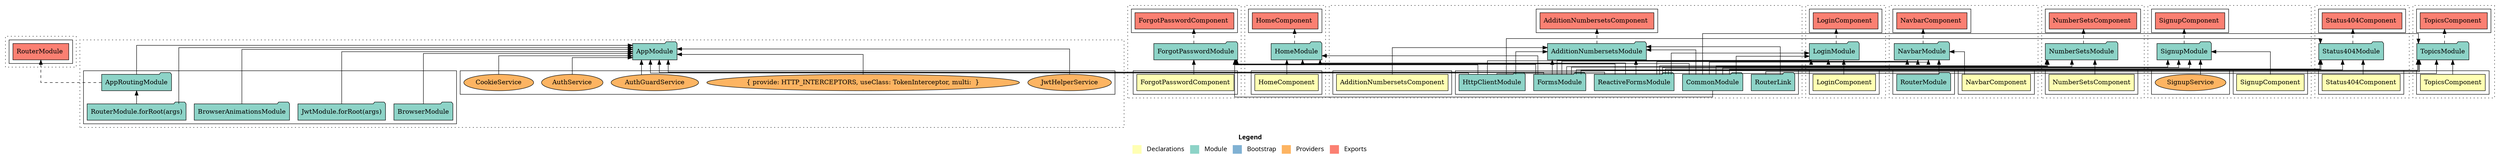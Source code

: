 digraph dependencies { node [shape="rect", style="filled", colorscheme=set312]; ranksep=0.4; compound=false; remincross=true; splines=true; splines=ortho; rankdir=LR; rankdir=TB; rankdir=BT; label=<<table BORDER="0"> <tr> <td colspan="5" align="center"><b>Legend</b></td> </tr> <tr> <td> <table BORDER="0"> <tr> <td bgcolor="#ffffb3" width="20"></td> <td>  Declarations</td> </tr> </table> </td> <td> <table BORDER="0"> <tr> <td bgcolor="#8dd3c7" width="20"></td> <td>  Module</td> </tr> </table> </td> <td> <table BORDER="0"> <tr> <td bgcolor="#80b1d3" width="20"></td> <td>  Bootstrap</td> </tr> </table> </td> <td> <table BORDER="0"> <tr> <td bgcolor="#fdb462" width="20"></td> <td>  Providers</td> </tr> </table> </td> <td> <table BORDER="0"> <tr> <td bgcolor="#fb8072" width="20"></td> <td>  Exports</td> </tr> </table> </td> </tr></table>>; ratio=compress; fontname="Times-12";  subgraph "cluster_AdditionNumbersetsModule" { label=""; style="dotted"; node [shape="folder", fillcolor=1];  subgraph cluster_AdditionNumbersetsModule_declarations { style="solid"; node [style="filled", shape="rect"];  node [fillcolor=2]; "AdditionNumbersetsComponent";  }  "AdditionNumbersetsComponent" -> "AdditionNumbersetsModule" [style="solid", lhead="cluster_AdditionNumbersetsModule" ltail="cluster_AdditionNumbersetsModule_declarations"]; subgraph "cluster_AdditionNumbersetsModule_AdditionNumbersetsComponent_providers" { style="solid";  }    subgraph cluster_AdditionNumbersetsModule_imports { style="solid"; node [style="filled", fillcolor=1, shape="rect"];   "ReactiveFormsModule" [label="ReactiveFormsModule", shape="folder"];    "CommonModule" [label="CommonModule", shape="folder"];    "FormsModule" [label="FormsModule", shape="folder"];    "HttpClientModule" [label="HttpClientModule", shape="folder"];    "RouterLink" [label="RouterLink", shape="folder"];   }   "ReactiveFormsModule" -> "AdditionNumbersetsModule" [lhead="cluster_AdditionNumbersetsModule", ltail="cluster_AdditionNumbersetsModule_imports"];    "CommonModule" -> "AdditionNumbersetsModule" [lhead="cluster_AdditionNumbersetsModule", ltail="cluster_AdditionNumbersetsModule_imports"];    "FormsModule" -> "AdditionNumbersetsModule" [lhead="cluster_AdditionNumbersetsModule", ltail="cluster_AdditionNumbersetsModule_imports"];    "HttpClientModule" -> "AdditionNumbersetsModule" [lhead="cluster_AdditionNumbersetsModule", ltail="cluster_AdditionNumbersetsModule_imports"];    "RouterLink" -> "AdditionNumbersetsModule" [lhead="cluster_AdditionNumbersetsModule", ltail="cluster_AdditionNumbersetsModule_imports"];     subgraph cluster_AdditionNumbersetsModule_exports { style="solid"; node [style="filled", fillcolor=4, shape="rect"];  "AdditionNumbersetsComponent " [label="AdditionNumbersetsComponent ", shape="rect"]  }  "AdditionNumbersetsModule" -> "AdditionNumbersetsComponent " [style="dashed", ltail="cluster_AdditionNumbersetsModule" lhead="cluster_AdditionNumbersetsModule_exports"];    subgraph cluster_AdditionNumbersetsModule_bootstrap { style="solid"; node [style="filled", fillcolor=5, shape="rect"];  }    subgraph cluster_AdditionNumbersetsModule_providers { style="solid"; node [style="filled", fillcolor=6, shape="rect"];  }   }  subgraph "cluster_AppModule" { label=""; style="dotted"; node [shape="folder", fillcolor=1];  subgraph cluster_AppModule_declarations { style="solid"; node [style="filled", shape="rect"];  }    subgraph cluster_AppModule_imports { style="solid"; node [style="filled", fillcolor=1, shape="rect"];   "ReactiveFormsModule" [label="ReactiveFormsModule", shape="folder"];    "BrowserModule" [label="BrowserModule", shape="folder"];    "FormsModule" [label="FormsModule", shape="folder"];    "AppRoutingModule" [label="AppRoutingModule", shape="folder"];    "HttpClientModule" [label="HttpClientModule", shape="folder"];    "BrowserAnimationsModule" [label="BrowserAnimationsModule", shape="folder"];    "RouterModule.forRoot(args)" [label="RouterModule.forRoot(args)", shape="folder"];    "JwtModule.forRoot(args)" [label="JwtModule.forRoot(args)", shape="folder"];   }   "ReactiveFormsModule" -> "AppModule" [lhead="cluster_AppModule", ltail="cluster_AppModule_imports"];    "BrowserModule" -> "AppModule" [lhead="cluster_AppModule", ltail="cluster_AppModule_imports"];    "FormsModule" -> "AppModule" [lhead="cluster_AppModule", ltail="cluster_AppModule_imports"];    "AppRoutingModule" -> "AppModule" [lhead="cluster_AppModule", ltail="cluster_AppModule_imports"];    "HttpClientModule" -> "AppModule" [lhead="cluster_AppModule", ltail="cluster_AppModule_imports"];    "BrowserAnimationsModule" -> "AppModule" [lhead="cluster_AppModule", ltail="cluster_AppModule_imports"];    "RouterModule.forRoot(args)" -> "AppModule" [lhead="cluster_AppModule", ltail="cluster_AppModule_imports"];    "JwtModule.forRoot(args)" -> "AppModule" [lhead="cluster_AppModule", ltail="cluster_AppModule_imports"];     subgraph cluster_AppModule_exports { style="solid"; node [style="filled", fillcolor=4, shape="rect"];  }    subgraph cluster_AppModule_bootstrap { style="solid"; node [style="filled", fillcolor=5, shape="rect"];  }    subgraph cluster_AppModule_providers { style="solid"; node [style="filled", fillcolor=6, shape="rect"];   "AuthGuardService" [label="AuthGuardService", shape="oval"];    "AuthService" [label="AuthService", shape="oval"];    "CookieService" [label="CookieService", shape="oval"];    "JwtHelperService" [label="JwtHelperService", shape="oval"];    "{ provide: HTTP_INTERCEPTORS, useClass: TokenInterceptor, multi:  }" [label="{ provide: HTTP_INTERCEPTORS, useClass: TokenInterceptor, multi:  }", shape="oval"];   }   "AuthGuardService" -> "AppModule" [lhead="cluster_AppModule", ltail="cluster_AppModule_providers"];    "AuthService" -> "AppModule" [lhead="cluster_AppModule", ltail="cluster_AppModule_providers"];    "CookieService" -> "AppModule" [lhead="cluster_AppModule", ltail="cluster_AppModule_providers"];    "JwtHelperService" -> "AppModule" [lhead="cluster_AppModule", ltail="cluster_AppModule_providers"];    "{ provide: HTTP_INTERCEPTORS, useClass: TokenInterceptor, multi:  }" -> "AppModule" [lhead="cluster_AppModule", ltail="cluster_AppModule_providers"];    }  subgraph "cluster_AppRoutingModule" { label=""; style="dotted"; node [shape="folder", fillcolor=1];  subgraph cluster_AppRoutingModule_declarations { style="solid"; node [style="filled", shape="rect"];  }    subgraph cluster_AppRoutingModule_imports { style="solid"; node [style="filled", fillcolor=1, shape="rect"];   "RouterModule.forRoot(args)" [label="RouterModule.forRoot(args)", shape="folder"];   }   "RouterModule.forRoot(args)" -> "AppRoutingModule" [lhead="cluster_AppRoutingModule", ltail="cluster_AppRoutingModule_imports"];     subgraph cluster_AppRoutingModule_exports { style="solid"; node [style="filled", fillcolor=4, shape="rect"];  "RouterModule " [label="RouterModule ", shape="rect"]  }  "AppRoutingModule" -> "RouterModule " [style="dashed", ltail="cluster_AppRoutingModule" lhead="cluster_AppRoutingModule_exports"];    subgraph cluster_AppRoutingModule_bootstrap { style="solid"; node [style="filled", fillcolor=5, shape="rect"];  }    subgraph cluster_AppRoutingModule_providers { style="solid"; node [style="filled", fillcolor=6, shape="rect"];  }   }  subgraph "cluster_ForgotPasswordModule" { label=""; style="dotted"; node [shape="folder", fillcolor=1];  subgraph cluster_ForgotPasswordModule_declarations { style="solid"; node [style="filled", shape="rect"];  node [fillcolor=2]; "ForgotPasswordComponent";  }  "ForgotPasswordComponent" -> "ForgotPasswordModule" [style="solid", lhead="cluster_ForgotPasswordModule" ltail="cluster_ForgotPasswordModule_declarations"]; subgraph "cluster_ForgotPasswordModule_ForgotPasswordComponent_providers" { style="solid";  }    subgraph cluster_ForgotPasswordModule_imports { style="solid"; node [style="filled", fillcolor=1, shape="rect"];   "CommonModule" [label="CommonModule", shape="folder"];    "ReactiveFormsModule" [label="ReactiveFormsModule", shape="folder"];    "FormsModule" [label="FormsModule", shape="folder"];    "HttpClientModule" [label="HttpClientModule", shape="folder"];   }   "CommonModule" -> "ForgotPasswordModule" [lhead="cluster_ForgotPasswordModule", ltail="cluster_ForgotPasswordModule_imports"];    "ReactiveFormsModule" -> "ForgotPasswordModule" [lhead="cluster_ForgotPasswordModule", ltail="cluster_ForgotPasswordModule_imports"];    "FormsModule" -> "ForgotPasswordModule" [lhead="cluster_ForgotPasswordModule", ltail="cluster_ForgotPasswordModule_imports"];    "HttpClientModule" -> "ForgotPasswordModule" [lhead="cluster_ForgotPasswordModule", ltail="cluster_ForgotPasswordModule_imports"];     subgraph cluster_ForgotPasswordModule_exports { style="solid"; node [style="filled", fillcolor=4, shape="rect"];  "ForgotPasswordComponent " [label="ForgotPasswordComponent ", shape="rect"]  }  "ForgotPasswordModule" -> "ForgotPasswordComponent " [style="dashed", ltail="cluster_ForgotPasswordModule" lhead="cluster_ForgotPasswordModule_exports"];    subgraph cluster_ForgotPasswordModule_bootstrap { style="solid"; node [style="filled", fillcolor=5, shape="rect"];  }    subgraph cluster_ForgotPasswordModule_providers { style="solid"; node [style="filled", fillcolor=6, shape="rect"];  }   }  subgraph "cluster_HomeModule" { label=""; style="dotted"; node [shape="folder", fillcolor=1];  subgraph cluster_HomeModule_declarations { style="solid"; node [style="filled", shape="rect"];  node [fillcolor=2]; "HomeComponent";  }  "HomeComponent" -> "HomeModule" [style="solid", lhead="cluster_HomeModule" ltail="cluster_HomeModule_declarations"]; subgraph "cluster_HomeModule_HomeComponent_providers" { style="solid";  }    subgraph cluster_HomeModule_imports { style="solid"; node [style="filled", fillcolor=1, shape="rect"];   "CommonModule" [label="CommonModule", shape="folder"];    "ReactiveFormsModule" [label="ReactiveFormsModule", shape="folder"];    "FormsModule" [label="FormsModule", shape="folder"];   }   "CommonModule" -> "HomeModule" [lhead="cluster_HomeModule", ltail="cluster_HomeModule_imports"];    "ReactiveFormsModule" -> "HomeModule" [lhead="cluster_HomeModule", ltail="cluster_HomeModule_imports"];    "FormsModule" -> "HomeModule" [lhead="cluster_HomeModule", ltail="cluster_HomeModule_imports"];     subgraph cluster_HomeModule_exports { style="solid"; node [style="filled", fillcolor=4, shape="rect"];  "HomeComponent " [label="HomeComponent ", shape="rect"]  }  "HomeModule" -> "HomeComponent " [style="dashed", ltail="cluster_HomeModule" lhead="cluster_HomeModule_exports"];    subgraph cluster_HomeModule_bootstrap { style="solid"; node [style="filled", fillcolor=5, shape="rect"];  }    subgraph cluster_HomeModule_providers { style="solid"; node [style="filled", fillcolor=6, shape="rect"];  }   }  subgraph "cluster_LoginModule" { label=""; style="dotted"; node [shape="folder", fillcolor=1];  subgraph cluster_LoginModule_declarations { style="solid"; node [style="filled", shape="rect"];  node [fillcolor=2]; "LoginComponent";  }  "LoginComponent" -> "LoginModule" [style="solid", lhead="cluster_LoginModule" ltail="cluster_LoginModule_declarations"]; subgraph "cluster_LoginModule_LoginComponent_providers" { style="solid";  }    subgraph cluster_LoginModule_imports { style="solid"; node [style="filled", fillcolor=1, shape="rect"];   "CommonModule" [label="CommonModule", shape="folder"];    "FormsModule" [label="FormsModule", shape="folder"];    "HttpClientModule" [label="HttpClientModule", shape="folder"];    "ReactiveFormsModule" [label="ReactiveFormsModule", shape="folder"];   }   "CommonModule" -> "LoginModule" [lhead="cluster_LoginModule", ltail="cluster_LoginModule_imports"];    "FormsModule" -> "LoginModule" [lhead="cluster_LoginModule", ltail="cluster_LoginModule_imports"];    "HttpClientModule" -> "LoginModule" [lhead="cluster_LoginModule", ltail="cluster_LoginModule_imports"];    "ReactiveFormsModule" -> "LoginModule" [lhead="cluster_LoginModule", ltail="cluster_LoginModule_imports"];     subgraph cluster_LoginModule_exports { style="solid"; node [style="filled", fillcolor=4, shape="rect"];  "LoginComponent " [label="LoginComponent ", shape="rect"]  }  "LoginModule" -> "LoginComponent " [style="dashed", ltail="cluster_LoginModule" lhead="cluster_LoginModule_exports"];    subgraph cluster_LoginModule_bootstrap { style="solid"; node [style="filled", fillcolor=5, shape="rect"];  }    subgraph cluster_LoginModule_providers { style="solid"; node [style="filled", fillcolor=6, shape="rect"];  }   }  subgraph "cluster_NavbarModule" { label=""; style="dotted"; node [shape="folder", fillcolor=1];  subgraph cluster_NavbarModule_declarations { style="solid"; node [style="filled", shape="rect"];  node [fillcolor=2]; "NavbarComponent";  }  "NavbarComponent" -> "NavbarModule" [style="solid", lhead="cluster_NavbarModule" ltail="cluster_NavbarModule_declarations"]; subgraph "cluster_NavbarModule_NavbarComponent_providers" { style="solid";  }    subgraph cluster_NavbarModule_imports { style="solid"; node [style="filled", fillcolor=1, shape="rect"];   "CommonModule" [label="CommonModule", shape="folder"];    "ReactiveFormsModule" [label="ReactiveFormsModule", shape="folder"];    "FormsModule" [label="FormsModule", shape="folder"];    "RouterModule" [label="RouterModule", shape="folder"];   }   "CommonModule" -> "NavbarModule" [lhead="cluster_NavbarModule", ltail="cluster_NavbarModule_imports"];    "ReactiveFormsModule" -> "NavbarModule" [lhead="cluster_NavbarModule", ltail="cluster_NavbarModule_imports"];    "FormsModule" -> "NavbarModule" [lhead="cluster_NavbarModule", ltail="cluster_NavbarModule_imports"];    "RouterModule" -> "NavbarModule" [lhead="cluster_NavbarModule", ltail="cluster_NavbarModule_imports"];     subgraph cluster_NavbarModule_exports { style="solid"; node [style="filled", fillcolor=4, shape="rect"];  "NavbarComponent " [label="NavbarComponent ", shape="rect"]  }  "NavbarModule" -> "NavbarComponent " [style="dashed", ltail="cluster_NavbarModule" lhead="cluster_NavbarModule_exports"];    subgraph cluster_NavbarModule_bootstrap { style="solid"; node [style="filled", fillcolor=5, shape="rect"];  }    subgraph cluster_NavbarModule_providers { style="solid"; node [style="filled", fillcolor=6, shape="rect"];  }   }  subgraph "cluster_NumberSetsModule" { label=""; style="dotted"; node [shape="folder", fillcolor=1];  subgraph cluster_NumberSetsModule_declarations { style="solid"; node [style="filled", shape="rect"];  node [fillcolor=2]; "NumberSetsComponent";  }  "NumberSetsComponent" -> "NumberSetsModule" [style="solid", lhead="cluster_NumberSetsModule" ltail="cluster_NumberSetsModule_declarations"]; subgraph "cluster_NumberSetsModule_NumberSetsComponent_providers" { style="solid";  }    subgraph cluster_NumberSetsModule_imports { style="solid"; node [style="filled", fillcolor=1, shape="rect"];   "CommonModule" [label="CommonModule", shape="folder"];    "ReactiveFormsModule" [label="ReactiveFormsModule", shape="folder"];    "FormsModule" [label="FormsModule", shape="folder"];   }   "CommonModule" -> "NumberSetsModule" [lhead="cluster_NumberSetsModule", ltail="cluster_NumberSetsModule_imports"];    "ReactiveFormsModule" -> "NumberSetsModule" [lhead="cluster_NumberSetsModule", ltail="cluster_NumberSetsModule_imports"];    "FormsModule" -> "NumberSetsModule" [lhead="cluster_NumberSetsModule", ltail="cluster_NumberSetsModule_imports"];     subgraph cluster_NumberSetsModule_exports { style="solid"; node [style="filled", fillcolor=4, shape="rect"];  "NumberSetsComponent " [label="NumberSetsComponent ", shape="rect"]  }  "NumberSetsModule" -> "NumberSetsComponent " [style="dashed", ltail="cluster_NumberSetsModule" lhead="cluster_NumberSetsModule_exports"];    subgraph cluster_NumberSetsModule_bootstrap { style="solid"; node [style="filled", fillcolor=5, shape="rect"];  }    subgraph cluster_NumberSetsModule_providers { style="solid"; node [style="filled", fillcolor=6, shape="rect"];  }   }  subgraph "cluster_SignupModule" { label=""; style="dotted"; node [shape="folder", fillcolor=1];  subgraph cluster_SignupModule_declarations { style="solid"; node [style="filled", shape="rect"];  node [fillcolor=2]; "SignupComponent";  }  "SignupComponent" -> "SignupModule" [style="solid", lhead="cluster_SignupModule" ltail="cluster_SignupModule_declarations"]; subgraph "cluster_SignupModule_SignupComponent_providers" { style="solid";  }    subgraph cluster_SignupModule_imports { style="solid"; node [style="filled", fillcolor=1, shape="rect"];   "CommonModule" [label="CommonModule", shape="folder"];    "ReactiveFormsModule" [label="ReactiveFormsModule", shape="folder"];    "FormsModule" [label="FormsModule", shape="folder"];   }   "CommonModule" -> "SignupModule" [lhead="cluster_SignupModule", ltail="cluster_SignupModule_imports"];    "ReactiveFormsModule" -> "SignupModule" [lhead="cluster_SignupModule", ltail="cluster_SignupModule_imports"];    "FormsModule" -> "SignupModule" [lhead="cluster_SignupModule", ltail="cluster_SignupModule_imports"];     subgraph cluster_SignupModule_exports { style="solid"; node [style="filled", fillcolor=4, shape="rect"];  "SignupComponent " [label="SignupComponent ", shape="rect"]  }  "SignupModule" -> "SignupComponent " [style="dashed", ltail="cluster_SignupModule" lhead="cluster_SignupModule_exports"];    subgraph cluster_SignupModule_bootstrap { style="solid"; node [style="filled", fillcolor=5, shape="rect"];  }    subgraph cluster_SignupModule_providers { style="solid"; node [style="filled", fillcolor=6, shape="rect"];   "SignupService" [label="SignupService", shape="oval"];   }   "SignupService" -> "SignupModule" [lhead="cluster_SignupModule", ltail="cluster_SignupModule_providers"];    }  subgraph "cluster_Status404Module" { label=""; style="dotted"; node [shape="folder", fillcolor=1];  subgraph cluster_Status404Module_declarations { style="solid"; node [style="filled", shape="rect"];  node [fillcolor=2]; "Status404Component";  }  "Status404Component" -> "Status404Module" [style="solid", lhead="cluster_Status404Module" ltail="cluster_Status404Module_declarations"]; subgraph "cluster_Status404Module_Status404Component_providers" { style="solid";  }    subgraph cluster_Status404Module_imports { style="solid"; node [style="filled", fillcolor=1, shape="rect"];   "CommonModule" [label="CommonModule", shape="folder"];    "ReactiveFormsModule" [label="ReactiveFormsModule", shape="folder"];    "FormsModule" [label="FormsModule", shape="folder"];    "HttpClientModule" [label="HttpClientModule", shape="folder"];   }   "CommonModule" -> "Status404Module" [lhead="cluster_Status404Module", ltail="cluster_Status404Module_imports"];    "ReactiveFormsModule" -> "Status404Module" [lhead="cluster_Status404Module", ltail="cluster_Status404Module_imports"];    "FormsModule" -> "Status404Module" [lhead="cluster_Status404Module", ltail="cluster_Status404Module_imports"];    "HttpClientModule" -> "Status404Module" [lhead="cluster_Status404Module", ltail="cluster_Status404Module_imports"];     subgraph cluster_Status404Module_exports { style="solid"; node [style="filled", fillcolor=4, shape="rect"];  "Status404Component " [label="Status404Component ", shape="rect"]  }  "Status404Module" -> "Status404Component " [style="dashed", ltail="cluster_Status404Module" lhead="cluster_Status404Module_exports"];    subgraph cluster_Status404Module_bootstrap { style="solid"; node [style="filled", fillcolor=5, shape="rect"];  }    subgraph cluster_Status404Module_providers { style="solid"; node [style="filled", fillcolor=6, shape="rect"];  }   }  subgraph "cluster_TopicsModule" { label=""; style="dotted"; node [shape="folder", fillcolor=1];  subgraph cluster_TopicsModule_declarations { style="solid"; node [style="filled", shape="rect"];  node [fillcolor=2]; "TopicsComponent";  }  "TopicsComponent" -> "TopicsModule" [style="solid", lhead="cluster_TopicsModule" ltail="cluster_TopicsModule_declarations"]; subgraph "cluster_TopicsModule_TopicsComponent_providers" { style="solid";  }    subgraph cluster_TopicsModule_imports { style="solid"; node [style="filled", fillcolor=1, shape="rect"];   "ReactiveFormsModule" [label="ReactiveFormsModule", shape="folder"];    "CommonModule" [label="CommonModule", shape="folder"];    "FormsModule" [label="FormsModule", shape="folder"];    "HttpClientModule" [label="HttpClientModule", shape="folder"];    "RouterLink" [label="RouterLink", shape="folder"];   }   "ReactiveFormsModule" -> "TopicsModule" [lhead="cluster_TopicsModule", ltail="cluster_TopicsModule_imports"];    "CommonModule" -> "TopicsModule" [lhead="cluster_TopicsModule", ltail="cluster_TopicsModule_imports"];    "FormsModule" -> "TopicsModule" [lhead="cluster_TopicsModule", ltail="cluster_TopicsModule_imports"];    "HttpClientModule" -> "TopicsModule" [lhead="cluster_TopicsModule", ltail="cluster_TopicsModule_imports"];    "RouterLink" -> "TopicsModule" [lhead="cluster_TopicsModule", ltail="cluster_TopicsModule_imports"];     subgraph cluster_TopicsModule_exports { style="solid"; node [style="filled", fillcolor=4, shape="rect"];  "TopicsComponent " [label="TopicsComponent ", shape="rect"]  }  "TopicsModule" -> "TopicsComponent " [style="dashed", ltail="cluster_TopicsModule" lhead="cluster_TopicsModule_exports"];    subgraph cluster_TopicsModule_bootstrap { style="solid"; node [style="filled", fillcolor=5, shape="rect"];  }    subgraph cluster_TopicsModule_providers { style="solid"; node [style="filled", fillcolor=6, shape="rect"];  }   }  }